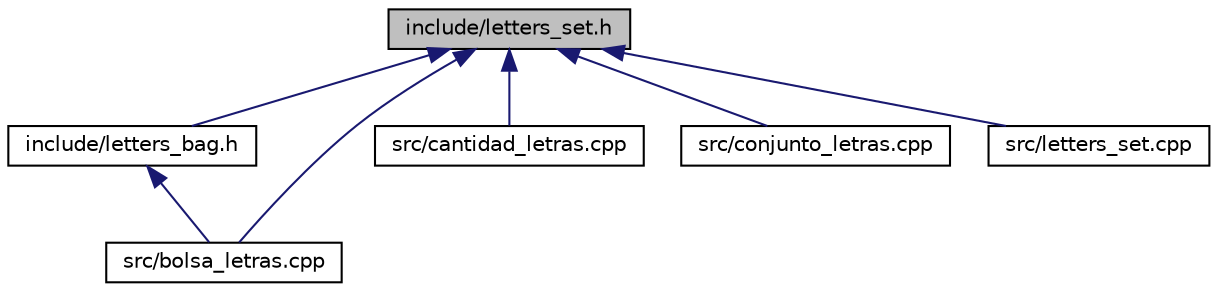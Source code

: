 digraph "include/letters_set.h"
{
 // LATEX_PDF_SIZE
  edge [fontname="Helvetica",fontsize="10",labelfontname="Helvetica",labelfontsize="10"];
  node [fontname="Helvetica",fontsize="10",shape=record];
  Node1 [label="include/letters_set.h",height=0.2,width=0.4,color="black", fillcolor="grey75", style="filled", fontcolor="black",tooltip="Archivo de especificación del TDA LettersSet."];
  Node1 -> Node2 [dir="back",color="midnightblue",fontsize="10",style="solid",fontname="Helvetica"];
  Node2 [label="include/letters_bag.h",height=0.2,width=0.4,color="black", fillcolor="white", style="filled",URL="$letters__bag_8h.html",tooltip="Archivo de especificación del TDA LettersBag."];
  Node2 -> Node3 [dir="back",color="midnightblue",fontsize="10",style="solid",fontname="Helvetica"];
  Node3 [label="src/bolsa_letras.cpp",height=0.2,width=0.4,color="black", fillcolor="white", style="filled",URL="$bolsa__letras_8cpp.html",tooltip="Prueba el funcionamiento del TDA LettersBag."];
  Node1 -> Node3 [dir="back",color="midnightblue",fontsize="10",style="solid",fontname="Helvetica"];
  Node1 -> Node4 [dir="back",color="midnightblue",fontsize="10",style="solid",fontname="Helvetica"];
  Node4 [label="src/cantidad_letras.cpp",height=0.2,width=0.4,color="black", fillcolor="white", style="filled",URL="$cantidad__letras_8cpp.html",tooltip="Prueba el funcionamiento del TDA Dictionary."];
  Node1 -> Node5 [dir="back",color="midnightblue",fontsize="10",style="solid",fontname="Helvetica"];
  Node5 [label="src/conjunto_letras.cpp",height=0.2,width=0.4,color="black", fillcolor="white", style="filled",URL="$conjunto__letras_8cpp.html",tooltip="Prueba el funcionamiento del TDA LettersSet."];
  Node1 -> Node6 [dir="back",color="midnightblue",fontsize="10",style="solid",fontname="Helvetica"];
  Node6 [label="src/letters_set.cpp",height=0.2,width=0.4,color="black", fillcolor="white", style="filled",URL="$letters__set_8cpp.html",tooltip="Implementación del TDA LettersSet."];
}
